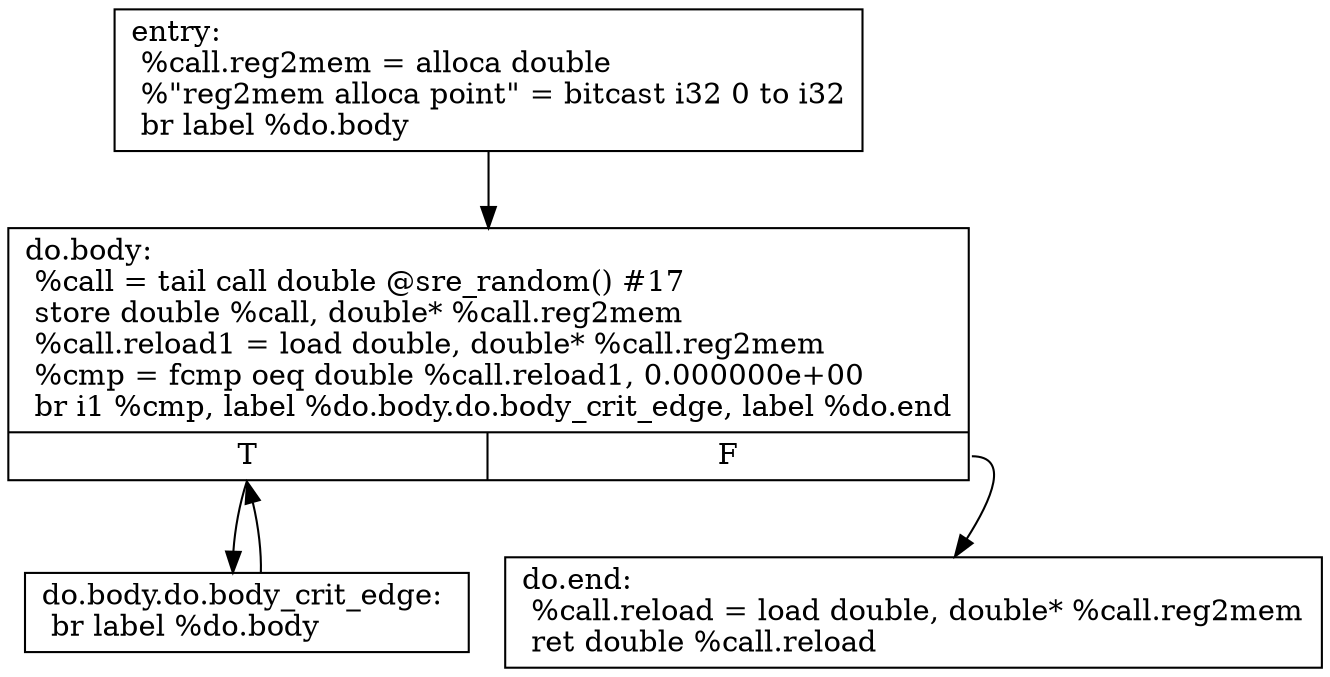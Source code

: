 digraph "CFG for 'sre_random_positive' function" {

	Node0x49a8760 [shape=record,label="{entry:\l  %call.reg2mem = alloca double\l  %\"reg2mem alloca point\" = bitcast i32 0 to i32\l  br label %do.body\l}"];
	Node0x49a8760 -> Node0x49a9af0;
	Node0x49a9af0 [shape=record,label="{do.body:                                          \l  %call = tail call double @sre_random() #17\l  store double %call, double* %call.reg2mem\l  %call.reload1 = load double, double* %call.reg2mem\l  %cmp = fcmp oeq double %call.reload1, 0.000000e+00\l  br i1 %cmp, label %do.body.do.body_crit_edge, label %do.end\l|{<s0>T|<s1>F}}"];
	Node0x49a9af0:s0 -> Node0x49a6030;
	Node0x49a9af0:s1 -> Node0x49a9b40;
	Node0x49a6030 [shape=record,label="{do.body.do.body_crit_edge:                        \l  br label %do.body\l}"];
	Node0x49a6030 -> Node0x49a9af0;
	Node0x49a9b40 [shape=record,label="{do.end:                                           \l  %call.reload = load double, double* %call.reg2mem\l  ret double %call.reload\l}"];
}
